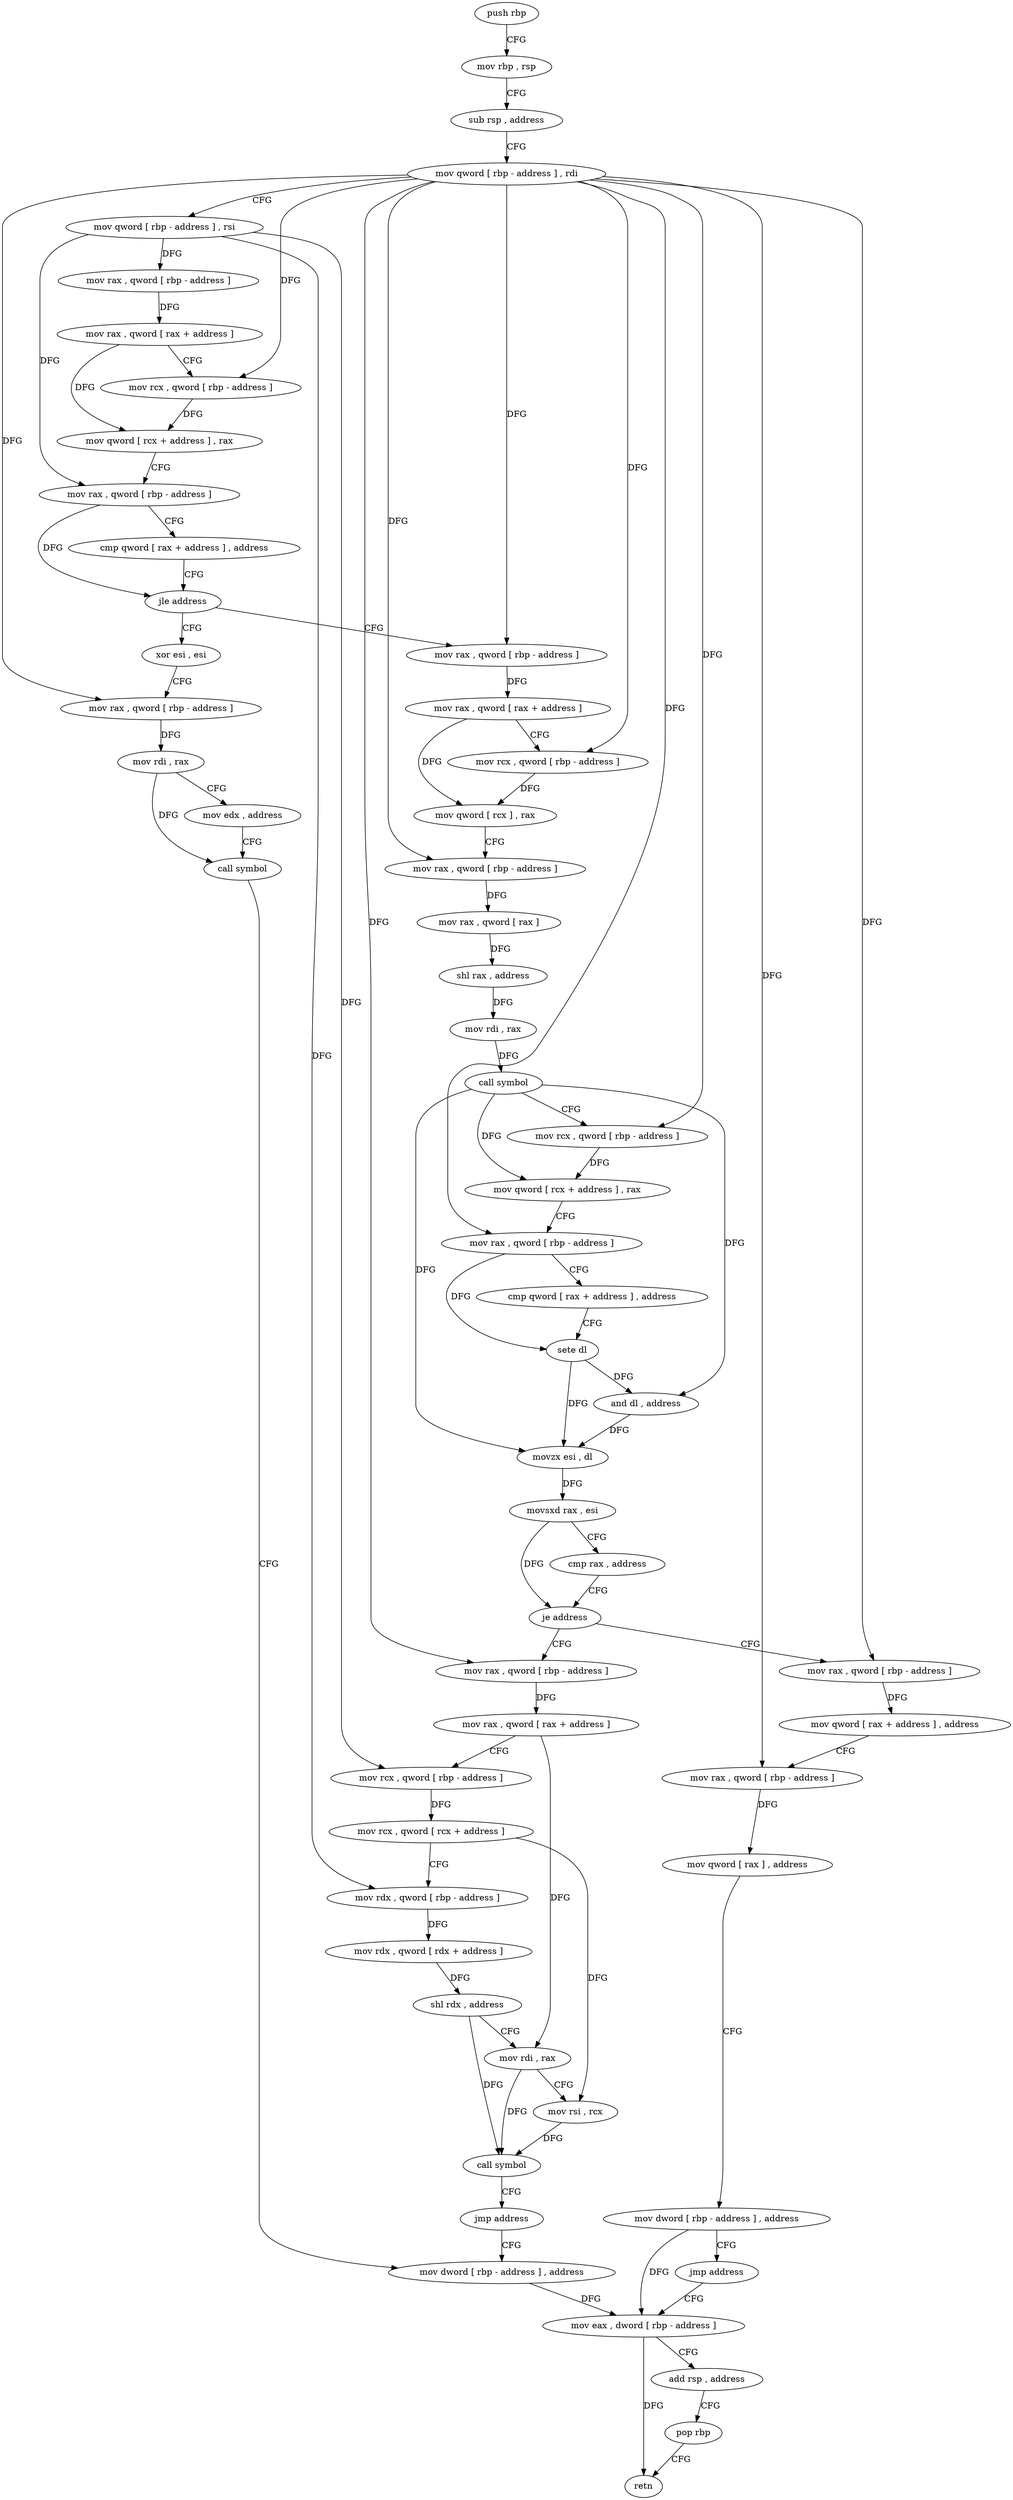 digraph "func" {
"4277824" [label = "push rbp" ]
"4277825" [label = "mov rbp , rsp" ]
"4277828" [label = "sub rsp , address" ]
"4277832" [label = "mov qword [ rbp - address ] , rdi" ]
"4277836" [label = "mov qword [ rbp - address ] , rsi" ]
"4277840" [label = "mov rax , qword [ rbp - address ]" ]
"4277844" [label = "mov rax , qword [ rax + address ]" ]
"4277848" [label = "mov rcx , qword [ rbp - address ]" ]
"4277852" [label = "mov qword [ rcx + address ] , rax" ]
"4277856" [label = "mov rax , qword [ rbp - address ]" ]
"4277860" [label = "cmp qword [ rax + address ] , address" ]
"4277865" [label = "jle address" ]
"4278023" [label = "xor esi , esi" ]
"4277871" [label = "mov rax , qword [ rbp - address ]" ]
"4278025" [label = "mov rax , qword [ rbp - address ]" ]
"4278029" [label = "mov rdi , rax" ]
"4278032" [label = "mov edx , address" ]
"4278037" [label = "call symbol" ]
"4278042" [label = "mov dword [ rbp - address ] , address" ]
"4277875" [label = "mov rax , qword [ rax + address ]" ]
"4277879" [label = "mov rcx , qword [ rbp - address ]" ]
"4277883" [label = "mov qword [ rcx ] , rax" ]
"4277886" [label = "mov rax , qword [ rbp - address ]" ]
"4277890" [label = "mov rax , qword [ rax ]" ]
"4277893" [label = "shl rax , address" ]
"4277897" [label = "mov rdi , rax" ]
"4277900" [label = "call symbol" ]
"4277905" [label = "mov rcx , qword [ rbp - address ]" ]
"4277909" [label = "mov qword [ rcx + address ] , rax" ]
"4277913" [label = "mov rax , qword [ rbp - address ]" ]
"4277917" [label = "cmp qword [ rax + address ] , address" ]
"4277922" [label = "sete dl" ]
"4277925" [label = "and dl , address" ]
"4277928" [label = "movzx esi , dl" ]
"4277931" [label = "movsxd rax , esi" ]
"4277934" [label = "cmp rax , address" ]
"4277938" [label = "je address" ]
"4277979" [label = "mov rax , qword [ rbp - address ]" ]
"4277944" [label = "mov rax , qword [ rbp - address ]" ]
"4277983" [label = "mov rax , qword [ rax + address ]" ]
"4277987" [label = "mov rcx , qword [ rbp - address ]" ]
"4277991" [label = "mov rcx , qword [ rcx + address ]" ]
"4277995" [label = "mov rdx , qword [ rbp - address ]" ]
"4277999" [label = "mov rdx , qword [ rdx + address ]" ]
"4278003" [label = "shl rdx , address" ]
"4278007" [label = "mov rdi , rax" ]
"4278010" [label = "mov rsi , rcx" ]
"4278013" [label = "call symbol" ]
"4278018" [label = "jmp address" ]
"4277948" [label = "mov qword [ rax + address ] , address" ]
"4277956" [label = "mov rax , qword [ rbp - address ]" ]
"4277960" [label = "mov qword [ rax ] , address" ]
"4277967" [label = "mov dword [ rbp - address ] , address" ]
"4277974" [label = "jmp address" ]
"4278049" [label = "mov eax , dword [ rbp - address ]" ]
"4278052" [label = "add rsp , address" ]
"4278056" [label = "pop rbp" ]
"4278057" [label = "retn" ]
"4277824" -> "4277825" [ label = "CFG" ]
"4277825" -> "4277828" [ label = "CFG" ]
"4277828" -> "4277832" [ label = "CFG" ]
"4277832" -> "4277836" [ label = "CFG" ]
"4277832" -> "4277848" [ label = "DFG" ]
"4277832" -> "4278025" [ label = "DFG" ]
"4277832" -> "4277871" [ label = "DFG" ]
"4277832" -> "4277879" [ label = "DFG" ]
"4277832" -> "4277886" [ label = "DFG" ]
"4277832" -> "4277905" [ label = "DFG" ]
"4277832" -> "4277913" [ label = "DFG" ]
"4277832" -> "4277979" [ label = "DFG" ]
"4277832" -> "4277944" [ label = "DFG" ]
"4277832" -> "4277956" [ label = "DFG" ]
"4277836" -> "4277840" [ label = "DFG" ]
"4277836" -> "4277856" [ label = "DFG" ]
"4277836" -> "4277987" [ label = "DFG" ]
"4277836" -> "4277995" [ label = "DFG" ]
"4277840" -> "4277844" [ label = "DFG" ]
"4277844" -> "4277848" [ label = "CFG" ]
"4277844" -> "4277852" [ label = "DFG" ]
"4277848" -> "4277852" [ label = "DFG" ]
"4277852" -> "4277856" [ label = "CFG" ]
"4277856" -> "4277860" [ label = "CFG" ]
"4277856" -> "4277865" [ label = "DFG" ]
"4277860" -> "4277865" [ label = "CFG" ]
"4277865" -> "4278023" [ label = "CFG" ]
"4277865" -> "4277871" [ label = "CFG" ]
"4278023" -> "4278025" [ label = "CFG" ]
"4277871" -> "4277875" [ label = "DFG" ]
"4278025" -> "4278029" [ label = "DFG" ]
"4278029" -> "4278032" [ label = "CFG" ]
"4278029" -> "4278037" [ label = "DFG" ]
"4278032" -> "4278037" [ label = "CFG" ]
"4278037" -> "4278042" [ label = "CFG" ]
"4278042" -> "4278049" [ label = "DFG" ]
"4277875" -> "4277879" [ label = "CFG" ]
"4277875" -> "4277883" [ label = "DFG" ]
"4277879" -> "4277883" [ label = "DFG" ]
"4277883" -> "4277886" [ label = "CFG" ]
"4277886" -> "4277890" [ label = "DFG" ]
"4277890" -> "4277893" [ label = "DFG" ]
"4277893" -> "4277897" [ label = "DFG" ]
"4277897" -> "4277900" [ label = "DFG" ]
"4277900" -> "4277905" [ label = "CFG" ]
"4277900" -> "4277909" [ label = "DFG" ]
"4277900" -> "4277925" [ label = "DFG" ]
"4277900" -> "4277928" [ label = "DFG" ]
"4277905" -> "4277909" [ label = "DFG" ]
"4277909" -> "4277913" [ label = "CFG" ]
"4277913" -> "4277917" [ label = "CFG" ]
"4277913" -> "4277922" [ label = "DFG" ]
"4277917" -> "4277922" [ label = "CFG" ]
"4277922" -> "4277925" [ label = "DFG" ]
"4277922" -> "4277928" [ label = "DFG" ]
"4277925" -> "4277928" [ label = "DFG" ]
"4277928" -> "4277931" [ label = "DFG" ]
"4277931" -> "4277934" [ label = "CFG" ]
"4277931" -> "4277938" [ label = "DFG" ]
"4277934" -> "4277938" [ label = "CFG" ]
"4277938" -> "4277979" [ label = "CFG" ]
"4277938" -> "4277944" [ label = "CFG" ]
"4277979" -> "4277983" [ label = "DFG" ]
"4277944" -> "4277948" [ label = "DFG" ]
"4277983" -> "4277987" [ label = "CFG" ]
"4277983" -> "4278007" [ label = "DFG" ]
"4277987" -> "4277991" [ label = "DFG" ]
"4277991" -> "4277995" [ label = "CFG" ]
"4277991" -> "4278010" [ label = "DFG" ]
"4277995" -> "4277999" [ label = "DFG" ]
"4277999" -> "4278003" [ label = "DFG" ]
"4278003" -> "4278007" [ label = "CFG" ]
"4278003" -> "4278013" [ label = "DFG" ]
"4278007" -> "4278010" [ label = "CFG" ]
"4278007" -> "4278013" [ label = "DFG" ]
"4278010" -> "4278013" [ label = "DFG" ]
"4278013" -> "4278018" [ label = "CFG" ]
"4278018" -> "4278042" [ label = "CFG" ]
"4277948" -> "4277956" [ label = "CFG" ]
"4277956" -> "4277960" [ label = "DFG" ]
"4277960" -> "4277967" [ label = "CFG" ]
"4277967" -> "4277974" [ label = "CFG" ]
"4277967" -> "4278049" [ label = "DFG" ]
"4277974" -> "4278049" [ label = "CFG" ]
"4278049" -> "4278052" [ label = "CFG" ]
"4278049" -> "4278057" [ label = "DFG" ]
"4278052" -> "4278056" [ label = "CFG" ]
"4278056" -> "4278057" [ label = "CFG" ]
}
